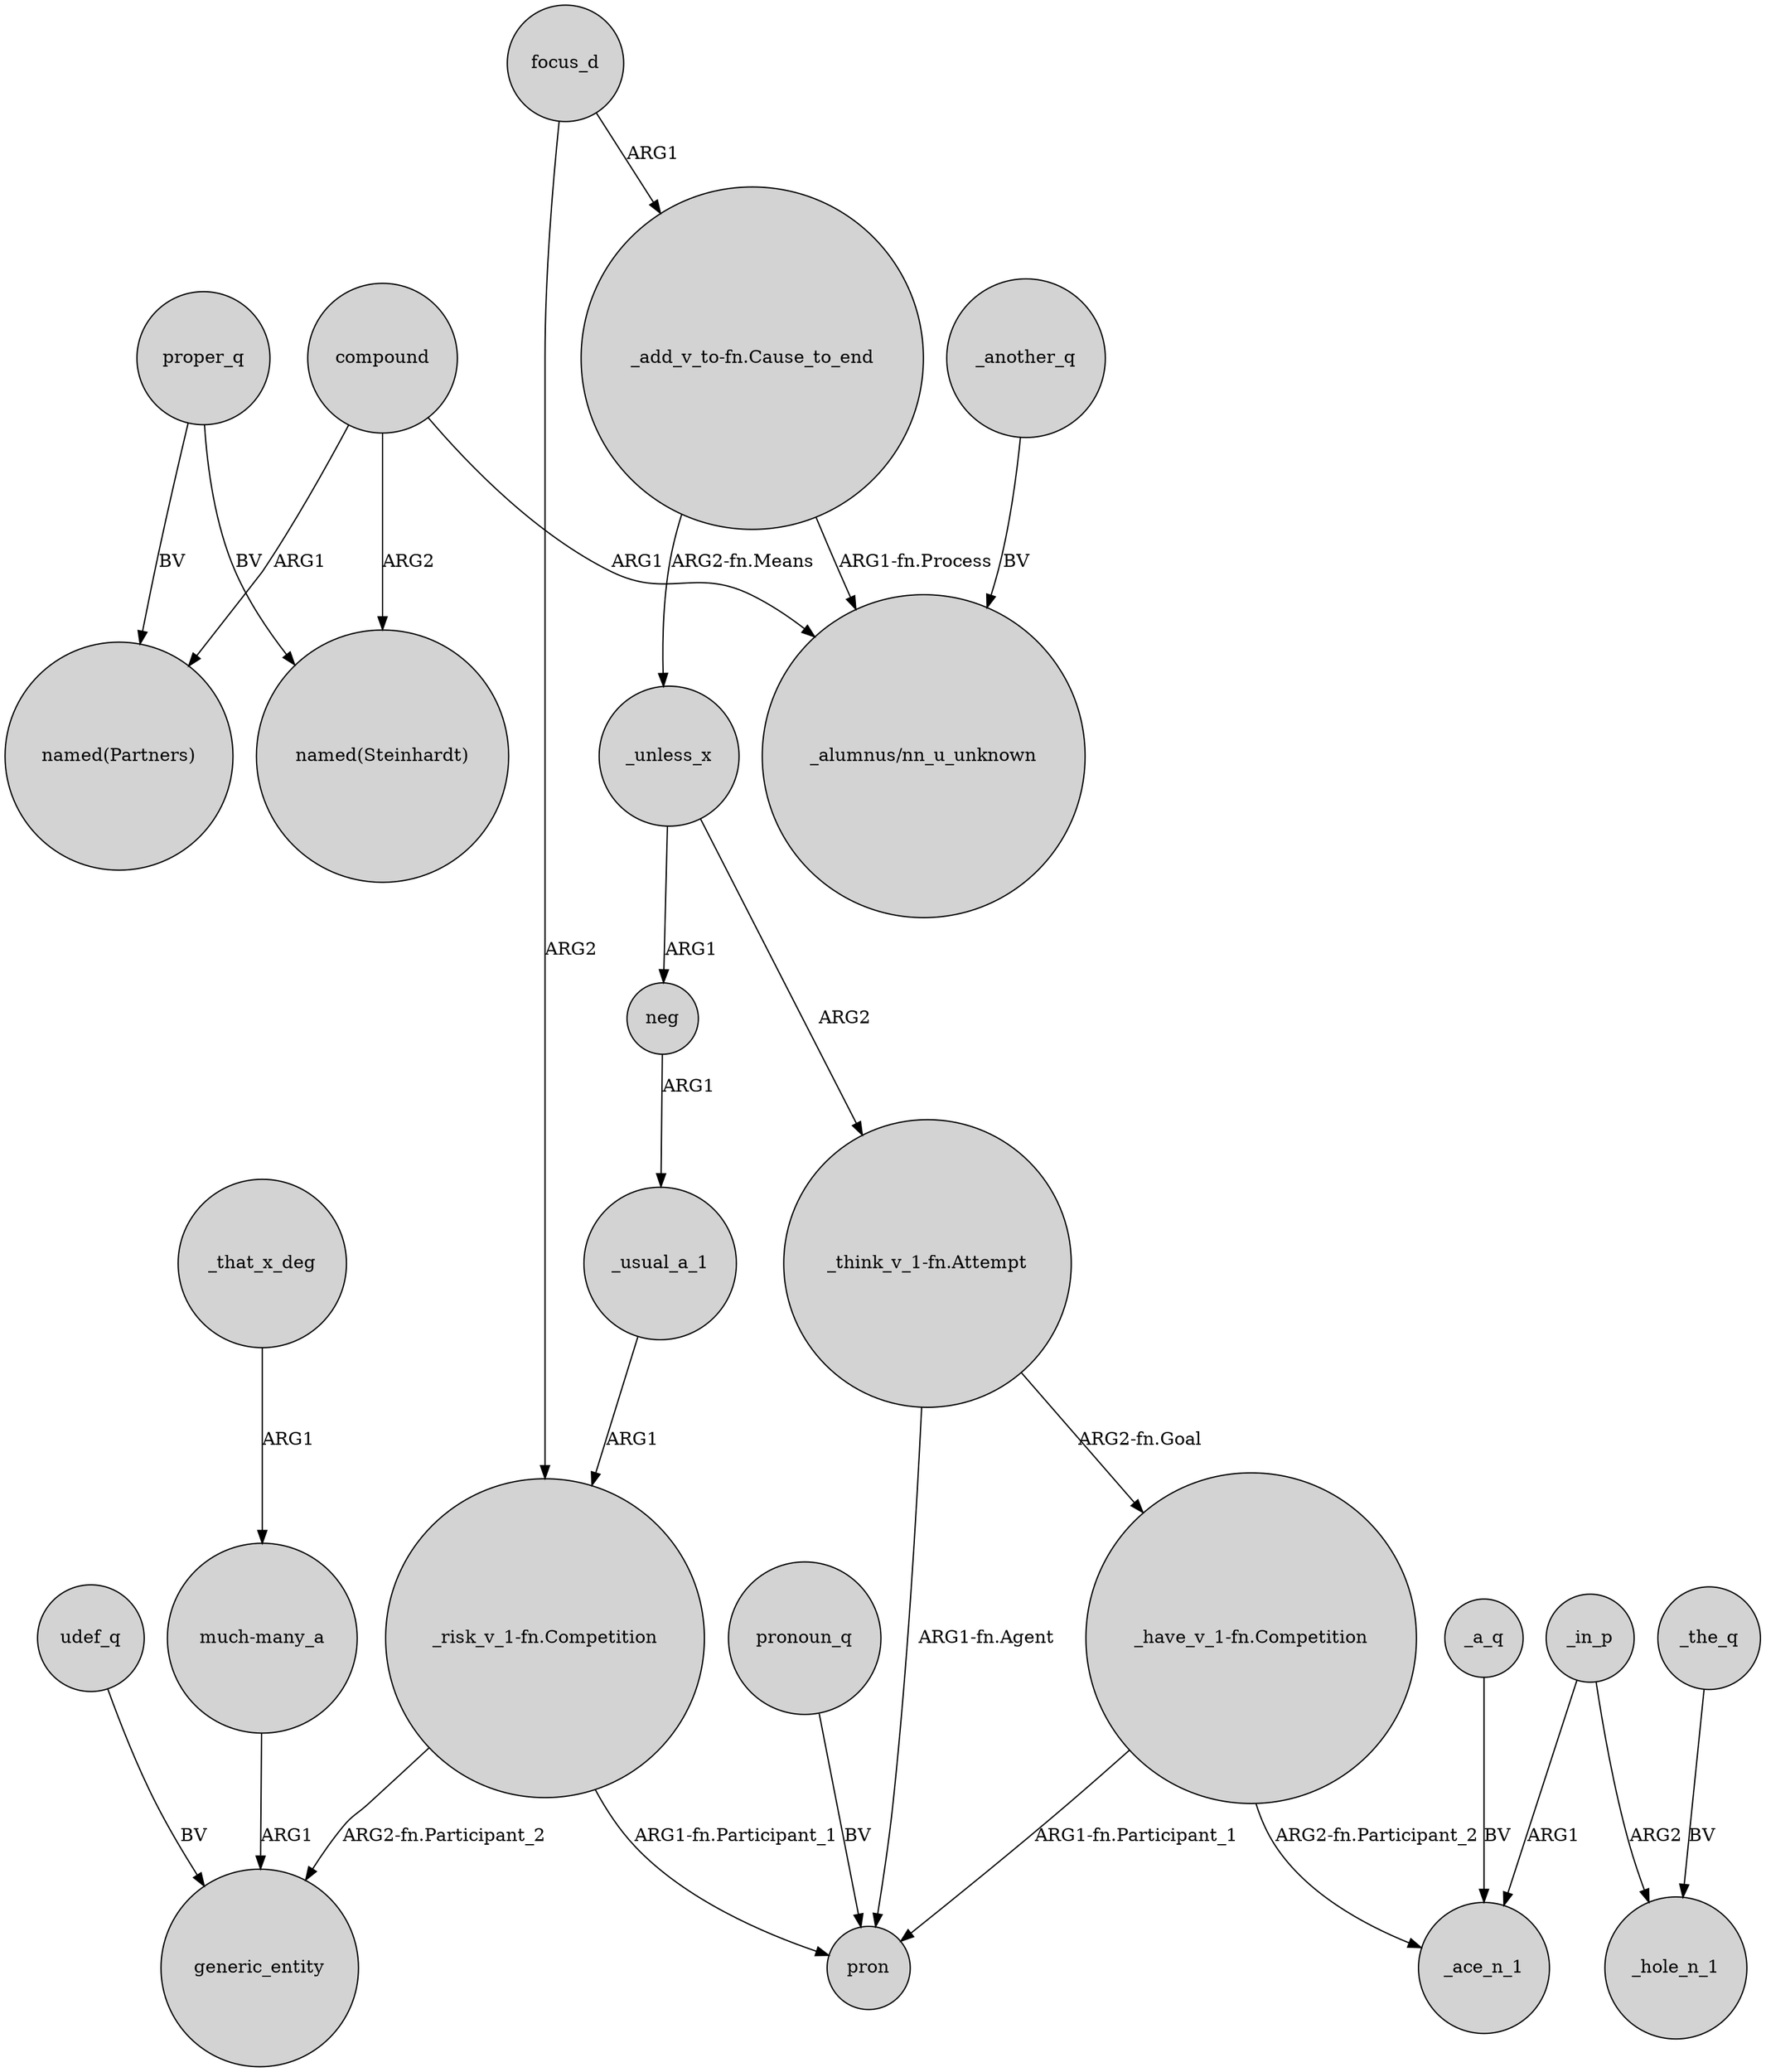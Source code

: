 digraph {
	node [shape=circle style=filled]
	compound -> "named(Steinhardt)" [label=ARG2]
	focus_d -> "_risk_v_1-fn.Competition" [label=ARG2]
	focus_d -> "_add_v_to-fn.Cause_to_end" [label=ARG1]
	_usual_a_1 -> "_risk_v_1-fn.Competition" [label=ARG1]
	proper_q -> "named(Steinhardt)" [label=BV]
	_unless_x -> "_think_v_1-fn.Attempt" [label=ARG2]
	neg -> _usual_a_1 [label=ARG1]
	"_think_v_1-fn.Attempt" -> pron [label="ARG1-fn.Agent"]
	"_have_v_1-fn.Competition" -> pron [label="ARG1-fn.Participant_1"]
	"_have_v_1-fn.Competition" -> _ace_n_1 [label="ARG2-fn.Participant_2"]
	"_add_v_to-fn.Cause_to_end" -> "_alumnus/nn_u_unknown" [label="ARG1-fn.Process"]
	_the_q -> _hole_n_1 [label=BV]
	_unless_x -> neg [label=ARG1]
	proper_q -> "named(Partners)" [label=BV]
	udef_q -> generic_entity [label=BV]
	pronoun_q -> pron [label=BV]
	_a_q -> _ace_n_1 [label=BV]
	_in_p -> _hole_n_1 [label=ARG2]
	"much-many_a" -> generic_entity [label=ARG1]
	"_think_v_1-fn.Attempt" -> "_have_v_1-fn.Competition" [label="ARG2-fn.Goal"]
	_in_p -> _ace_n_1 [label=ARG1]
	"_add_v_to-fn.Cause_to_end" -> _unless_x [label="ARG2-fn.Means"]
	_another_q -> "_alumnus/nn_u_unknown" [label=BV]
	_that_x_deg -> "much-many_a" [label=ARG1]
	"_risk_v_1-fn.Competition" -> pron [label="ARG1-fn.Participant_1"]
	compound -> "named(Partners)" [label=ARG1]
	"_risk_v_1-fn.Competition" -> generic_entity [label="ARG2-fn.Participant_2"]
	compound -> "_alumnus/nn_u_unknown" [label=ARG1]
}
